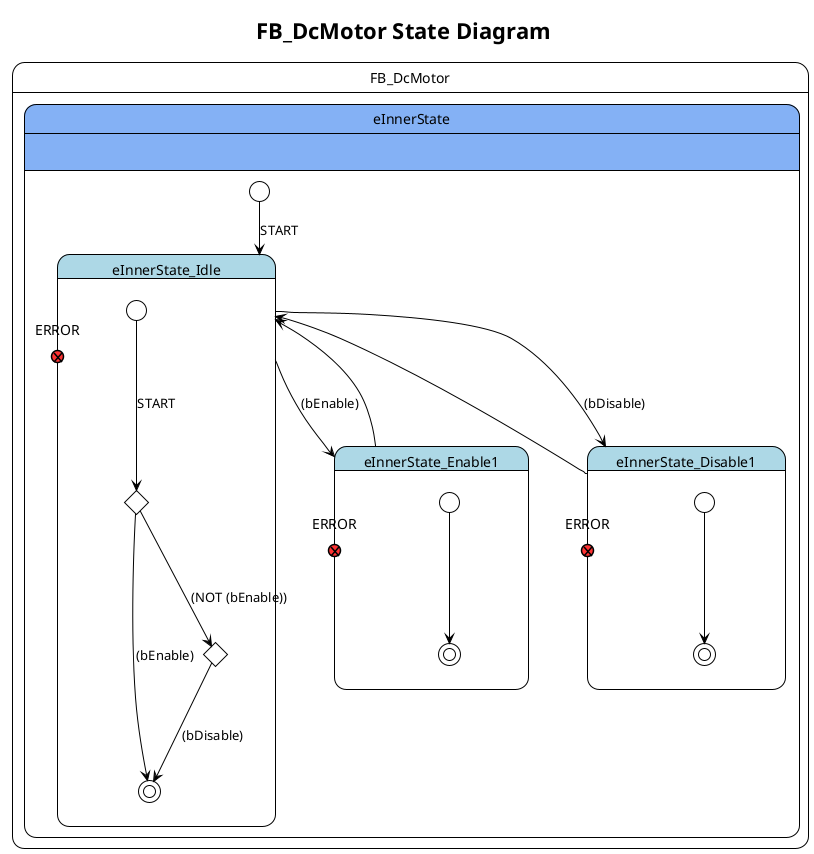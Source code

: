 @startuml State Diagram

!theme plain
'skin rose
'left to right direction
hide empty description
'!theme reddress-lightgreen
title FB_DcMotor State Diagram



state FB_DcMotor{

state eInnerState #84b1f5 {
	[*] --> eInnerState_Idle : START
	state eInnerState_Idle #lightblue {
state "ERROR" as eInnerState_Idle_ERROR <<exitPoint>> #ff3333
	state eInnerState_Idle_Node_0 <<choice>>
	[*] ---> eInnerState_Idle_Node_0 : START
	eInnerState_Idle_Node_0 ---> [*] : (bEnable)
	state eInnerState_Idle_Node_1 <<choice>>
	eInnerState_Idle_Node_1 ---> [*] : (bDisable)
	}
	state eInnerState_Enable1 #lightblue {
state "ERROR" as eInnerState_Enable1_ERROR <<exitPoint>> #ff3333
	[*] ---> [*]
	}
	state eInnerState_Disable1 #lightblue {
state "ERROR" as eInnerState_Disable1_ERROR <<exitPoint>> #ff3333
	[*] ---> [*]
	}
	}
	eInnerState_Idle ---> eInnerState_Enable1 : (bEnable)
	eInnerState_Idle_Node_0 ---> eInnerState_Idle_Node_1 : (NOT (bEnable))
	eInnerState_Idle ---> eInnerState_Disable1 : (bDisable)
	eInnerState_Enable1 ---> eInnerState_Idle
	eInnerState_Disable1 ---> eInnerState_Idle
eInnerState : 
eInnerState : 


}

@enduml
